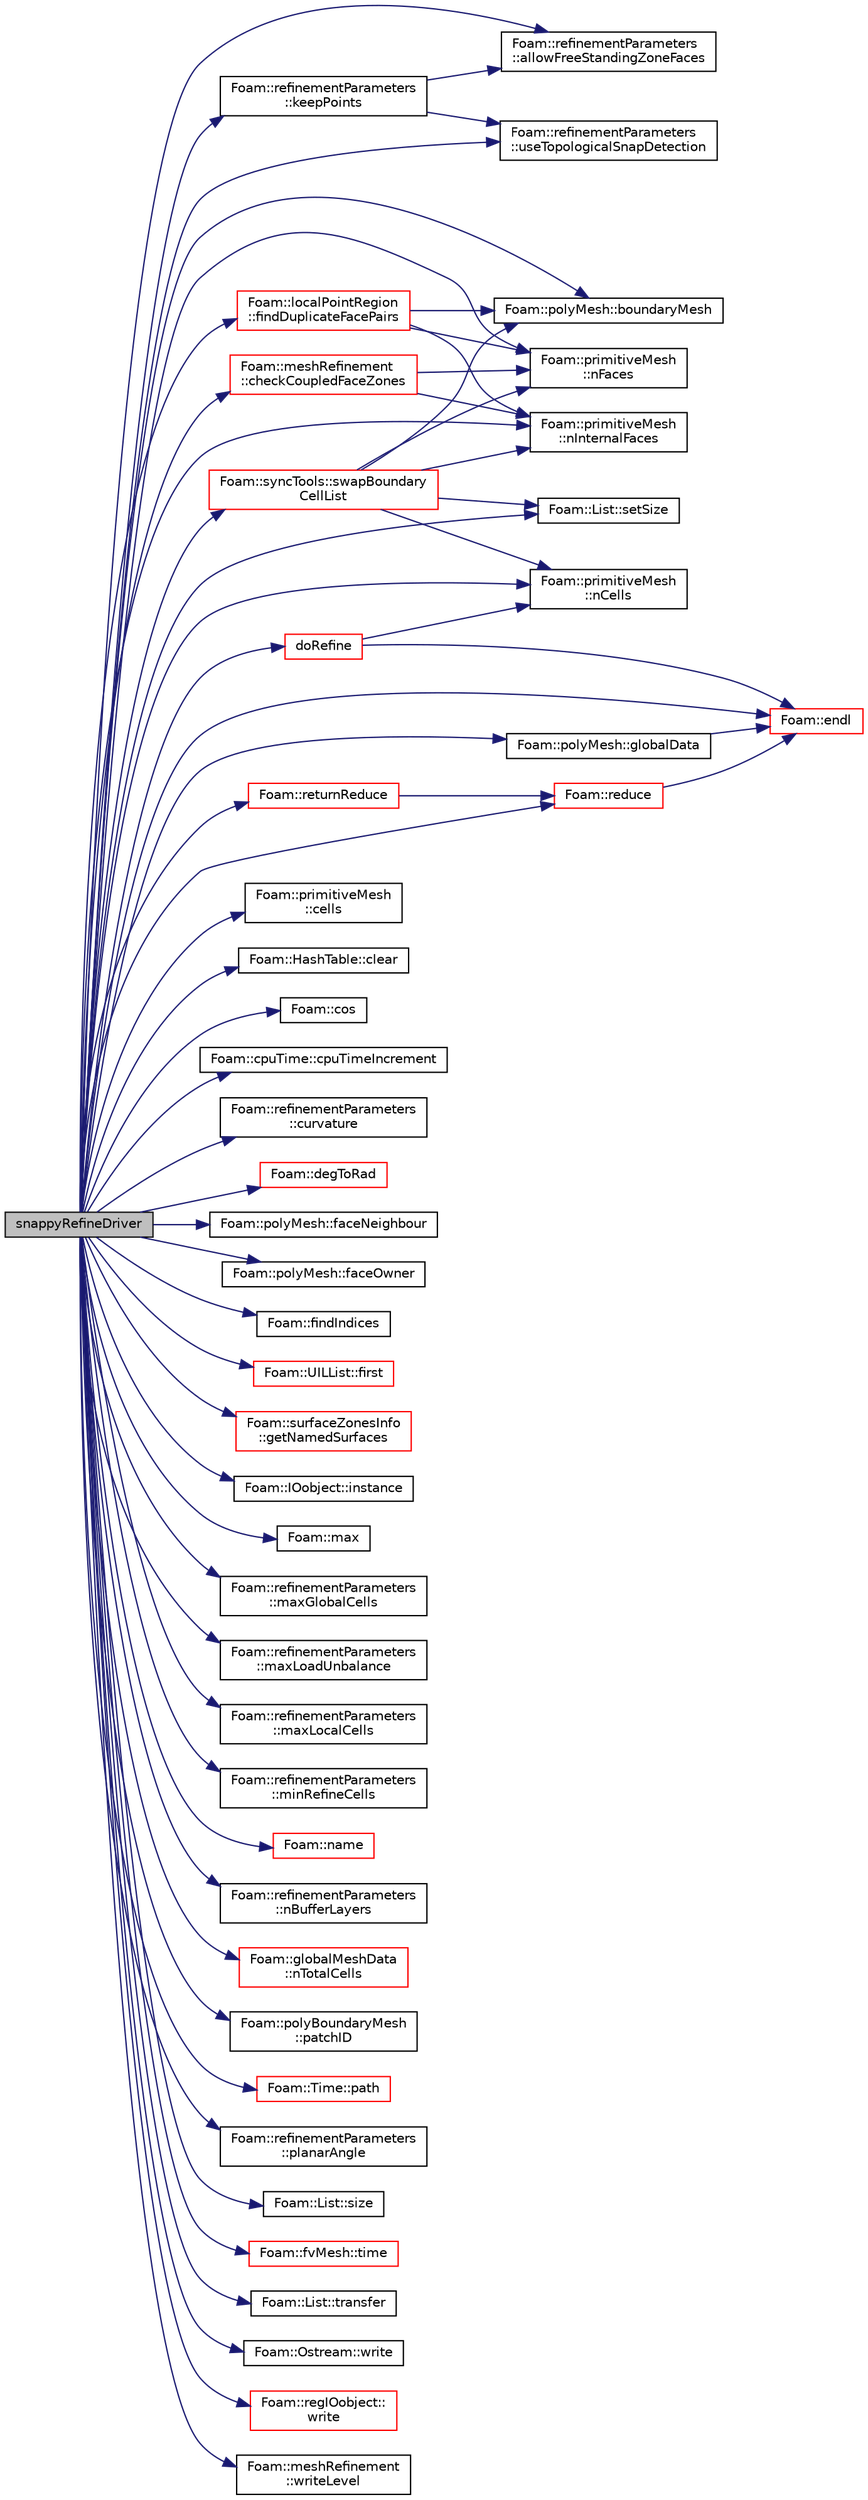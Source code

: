 digraph "snappyRefineDriver"
{
  bgcolor="transparent";
  edge [fontname="Helvetica",fontsize="10",labelfontname="Helvetica",labelfontsize="10"];
  node [fontname="Helvetica",fontsize="10",shape=record];
  rankdir="LR";
  Node0 [label="snappyRefineDriver",height=0.2,width=0.4,color="black", fillcolor="grey75", style="filled", fontcolor="black"];
  Node0 -> Node1 [color="midnightblue",fontsize="10",style="solid",fontname="Helvetica"];
  Node1 [label="Foam::refinementParameters\l::allowFreeStandingZoneFaces",height=0.2,width=0.4,color="black",URL="$a25901.html#abd530b1f125d219751b531ae0115c131",tooltip="Are zone faces allowed only inbetween different cell zones. "];
  Node0 -> Node2 [color="midnightblue",fontsize="10",style="solid",fontname="Helvetica"];
  Node2 [label="Foam::polyMesh::boundaryMesh",height=0.2,width=0.4,color="black",URL="$a28565.html#a9f2b68c134340291eda6197f47f25484",tooltip="Return boundary mesh. "];
  Node0 -> Node3 [color="midnightblue",fontsize="10",style="solid",fontname="Helvetica"];
  Node3 [label="Foam::primitiveMesh\l::cells",height=0.2,width=0.4,color="black",URL="$a28685.html#af19bf800d725a623c7b1d0101d65e7d3"];
  Node0 -> Node4 [color="midnightblue",fontsize="10",style="solid",fontname="Helvetica"];
  Node4 [label="Foam::meshRefinement\l::checkCoupledFaceZones",height=0.2,width=0.4,color="red",URL="$a25857.html#a9ba55ad37b0d2cb2314d246df7da8040",tooltip="Helper function: check that face zones are synced. "];
  Node4 -> Node60 [color="midnightblue",fontsize="10",style="solid",fontname="Helvetica"];
  Node60 [label="Foam::primitiveMesh\l::nFaces",height=0.2,width=0.4,color="black",URL="$a28685.html#abe602c985a3c9ffa67176e969e77ca6f"];
  Node4 -> Node120 [color="midnightblue",fontsize="10",style="solid",fontname="Helvetica"];
  Node120 [label="Foam::primitiveMesh\l::nInternalFaces",height=0.2,width=0.4,color="black",URL="$a28685.html#aa6c7965af1f30d16d9125deb981cbdb0"];
  Node0 -> Node358 [color="midnightblue",fontsize="10",style="solid",fontname="Helvetica"];
  Node358 [label="Foam::HashTable::clear",height=0.2,width=0.4,color="black",URL="$a26841.html#ac8bb3912a3ce86b15842e79d0b421204",tooltip="Clear all entries from table. "];
  Node0 -> Node403 [color="midnightblue",fontsize="10",style="solid",fontname="Helvetica"];
  Node403 [label="Foam::cos",height=0.2,width=0.4,color="black",URL="$a21851.html#aebb41a148f7cf44b63e12f69e487e49f"];
  Node0 -> Node404 [color="midnightblue",fontsize="10",style="solid",fontname="Helvetica"];
  Node404 [label="Foam::cpuTime::cpuTimeIncrement",height=0.2,width=0.4,color="black",URL="$a29837.html#a4175329836735c8e826766a016455fa1",tooltip="Return CPU time (in seconds) since last call to cpuTimeIncrement() "];
  Node0 -> Node405 [color="midnightblue",fontsize="10",style="solid",fontname="Helvetica"];
  Node405 [label="Foam::refinementParameters\l::curvature",height=0.2,width=0.4,color="black",URL="$a25901.html#a3389fd055a901d1d1b06a3dd7af12260",tooltip="Curvature. "];
  Node0 -> Node406 [color="midnightblue",fontsize="10",style="solid",fontname="Helvetica"];
  Node406 [label="Foam::degToRad",height=0.2,width=0.4,color="red",URL="$a21851.html#af706f965be4d1457b0f1e7fade1c0118",tooltip="Conversion from degrees to radians. "];
  Node0 -> Node407 [color="midnightblue",fontsize="10",style="solid",fontname="Helvetica"];
  Node407 [label="doRefine",height=0.2,width=0.4,color="red",URL="$a25917.html#a139ba4e0313668a135ae0a86b4468ea9",tooltip="Do all the refinement. "];
  Node407 -> Node12 [color="midnightblue",fontsize="10",style="solid",fontname="Helvetica"];
  Node12 [label="Foam::endl",height=0.2,width=0.4,color="red",URL="$a21851.html#a2db8fe02a0d3909e9351bb4275b23ce4",tooltip="Add newline and flush stream. "];
  Node407 -> Node174 [color="midnightblue",fontsize="10",style="solid",fontname="Helvetica"];
  Node174 [label="Foam::primitiveMesh\l::nCells",height=0.2,width=0.4,color="black",URL="$a28685.html#a13b94bdb0926552bf78ad5210a73a3d5"];
  Node0 -> Node12 [color="midnightblue",fontsize="10",style="solid",fontname="Helvetica"];
  Node0 -> Node442 [color="midnightblue",fontsize="10",style="solid",fontname="Helvetica"];
  Node442 [label="Foam::polyMesh::faceNeighbour",height=0.2,width=0.4,color="black",URL="$a28565.html#a9fb57b52c700ed61f09ada65412d13e3",tooltip="Return face neighbour. "];
  Node0 -> Node443 [color="midnightblue",fontsize="10",style="solid",fontname="Helvetica"];
  Node443 [label="Foam::polyMesh::faceOwner",height=0.2,width=0.4,color="black",URL="$a28565.html#a57752b49bfee23ca1944c3fb0493974f",tooltip="Return face owner. "];
  Node0 -> Node472 [color="midnightblue",fontsize="10",style="solid",fontname="Helvetica"];
  Node472 [label="Foam::localPointRegion\l::findDuplicateFacePairs",height=0.2,width=0.4,color="red",URL="$a26329.html#ada4b8f94bf6f76d8d4342d0d169ce358",tooltip="Helper routine to find all baffles (two boundary faces. "];
  Node472 -> Node2 [color="midnightblue",fontsize="10",style="solid",fontname="Helvetica"];
  Node472 -> Node60 [color="midnightblue",fontsize="10",style="solid",fontname="Helvetica"];
  Node472 -> Node120 [color="midnightblue",fontsize="10",style="solid",fontname="Helvetica"];
  Node0 -> Node485 [color="midnightblue",fontsize="10",style="solid",fontname="Helvetica"];
  Node485 [label="Foam::findIndices",height=0.2,width=0.4,color="black",URL="$a21851.html#a397299eb3cd05ecb81797e7109e2f0b9",tooltip="Find all occurences of given element. Linear search. "];
  Node0 -> Node486 [color="midnightblue",fontsize="10",style="solid",fontname="Helvetica"];
  Node486 [label="Foam::UILList::first",height=0.2,width=0.4,color="red",URL="$a26933.html#a68d6e164af407a653651666f97425150",tooltip="Return the first entry. "];
  Node0 -> Node487 [color="midnightblue",fontsize="10",style="solid",fontname="Helvetica"];
  Node487 [label="Foam::surfaceZonesInfo\l::getNamedSurfaces",height=0.2,width=0.4,color="red",URL="$a25885.html#a59d8871cd9c916017046af1f0a57c60f",tooltip="Get indices of named surfaces (surfaces with faceZoneName) "];
  Node0 -> Node177 [color="midnightblue",fontsize="10",style="solid",fontname="Helvetica"];
  Node177 [label="Foam::polyMesh::globalData",height=0.2,width=0.4,color="black",URL="$a28565.html#a5e9cb8eb9e52843d336386b13423d19c",tooltip="Return parallel info. "];
  Node177 -> Node12 [color="midnightblue",fontsize="10",style="solid",fontname="Helvetica"];
  Node0 -> Node207 [color="midnightblue",fontsize="10",style="solid",fontname="Helvetica"];
  Node207 [label="Foam::IOobject::instance",height=0.2,width=0.4,color="black",URL="$a27249.html#acac6de003b420b848571b5064e50ed89"];
  Node0 -> Node494 [color="midnightblue",fontsize="10",style="solid",fontname="Helvetica"];
  Node494 [label="Foam::refinementParameters\l::keepPoints",height=0.2,width=0.4,color="black",URL="$a25901.html#a2ab85f06d5302acd840275d53e66f5e9",tooltip="Areas to keep. "];
  Node494 -> Node1 [color="midnightblue",fontsize="10",style="solid",fontname="Helvetica"];
  Node494 -> Node495 [color="midnightblue",fontsize="10",style="solid",fontname="Helvetica"];
  Node495 [label="Foam::refinementParameters\l::useTopologicalSnapDetection",height=0.2,width=0.4,color="black",URL="$a25901.html#a49a8ed76ac3b0b050e04b0a3fddc498e",tooltip="Use old topology based problem-cell removal. "];
  Node0 -> Node97 [color="midnightblue",fontsize="10",style="solid",fontname="Helvetica"];
  Node97 [label="Foam::max",height=0.2,width=0.4,color="black",URL="$a21851.html#ac993e906cf2774ae77e666bc24e81733"];
  Node0 -> Node496 [color="midnightblue",fontsize="10",style="solid",fontname="Helvetica"];
  Node496 [label="Foam::refinementParameters\l::maxGlobalCells",height=0.2,width=0.4,color="black",URL="$a25901.html#ac70eb219df28d591055555815d6bfc8b",tooltip="Total number of cells. "];
  Node0 -> Node497 [color="midnightblue",fontsize="10",style="solid",fontname="Helvetica"];
  Node497 [label="Foam::refinementParameters\l::maxLoadUnbalance",height=0.2,width=0.4,color="black",URL="$a25901.html#aa5d0dedeb559e79e42f21796ad4dbf43",tooltip="Allowed load unbalance. "];
  Node0 -> Node498 [color="midnightblue",fontsize="10",style="solid",fontname="Helvetica"];
  Node498 [label="Foam::refinementParameters\l::maxLocalCells",height=0.2,width=0.4,color="black",URL="$a25901.html#a26f03fa38925255df21c344ebd193b7b",tooltip="Per processor max number of cells. "];
  Node0 -> Node499 [color="midnightblue",fontsize="10",style="solid",fontname="Helvetica"];
  Node499 [label="Foam::refinementParameters\l::minRefineCells",height=0.2,width=0.4,color="black",URL="$a25901.html#a40dfc1d672c179a918342dca6cdd4ada",tooltip="When to stop refining. "];
  Node0 -> Node57 [color="midnightblue",fontsize="10",style="solid",fontname="Helvetica"];
  Node57 [label="Foam::name",height=0.2,width=0.4,color="red",URL="$a21851.html#adcb0df2bd4953cb6bb390272d8263c3a",tooltip="Return a string representation of a complex. "];
  Node0 -> Node500 [color="midnightblue",fontsize="10",style="solid",fontname="Helvetica"];
  Node500 [label="Foam::refinementParameters\l::nBufferLayers",height=0.2,width=0.4,color="black",URL="$a25901.html#ad17dfb957c8e454268be4c28db4ab6ac",tooltip="Number of layers between different refinement levels. "];
  Node0 -> Node174 [color="midnightblue",fontsize="10",style="solid",fontname="Helvetica"];
  Node0 -> Node60 [color="midnightblue",fontsize="10",style="solid",fontname="Helvetica"];
  Node0 -> Node120 [color="midnightblue",fontsize="10",style="solid",fontname="Helvetica"];
  Node0 -> Node501 [color="midnightblue",fontsize="10",style="solid",fontname="Helvetica"];
  Node501 [label="Foam::globalMeshData\l::nTotalCells",height=0.2,width=0.4,color="red",URL="$a28485.html#af5f312e4d0bc5cbcc088e7c247d3a97a",tooltip="Return total number of cells in decomposed mesh. "];
  Node0 -> Node460 [color="midnightblue",fontsize="10",style="solid",fontname="Helvetica"];
  Node460 [label="Foam::polyBoundaryMesh\l::patchID",height=0.2,width=0.4,color="black",URL="$a28557.html#abd25b8071ecc034dbbf6772347ed9ce1",tooltip="Per boundary face label the patch index. "];
  Node0 -> Node565 [color="midnightblue",fontsize="10",style="solid",fontname="Helvetica"];
  Node565 [label="Foam::Time::path",height=0.2,width=0.4,color="red",URL="$a27457.html#a3a68a482f9904838898709bec94fedc5",tooltip="Return path. "];
  Node0 -> Node570 [color="midnightblue",fontsize="10",style="solid",fontname="Helvetica"];
  Node570 [label="Foam::refinementParameters\l::planarAngle",height=0.2,width=0.4,color="black",URL="$a25901.html#a105d9795866bddd714bf376ac60ff709",tooltip="Angle when two intersections are considered to be planar. "];
  Node0 -> Node144 [color="midnightblue",fontsize="10",style="solid",fontname="Helvetica"];
  Node144 [label="Foam::reduce",height=0.2,width=0.4,color="red",URL="$a21851.html#a7ffd6af4acc2eb9ba72ee296b5ecda23"];
  Node144 -> Node12 [color="midnightblue",fontsize="10",style="solid",fontname="Helvetica"];
  Node0 -> Node563 [color="midnightblue",fontsize="10",style="solid",fontname="Helvetica"];
  Node563 [label="Foam::returnReduce",height=0.2,width=0.4,color="red",URL="$a21851.html#a8d528a67d2a9c6fe4fb94bc86872624b"];
  Node563 -> Node144 [color="midnightblue",fontsize="10",style="solid",fontname="Helvetica"];
  Node0 -> Node75 [color="midnightblue",fontsize="10",style="solid",fontname="Helvetica"];
  Node75 [label="Foam::List::setSize",height=0.2,width=0.4,color="black",URL="$a26833.html#aedb985ffeaf1bdbfeccc2a8730405703",tooltip="Reset size of List. "];
  Node0 -> Node99 [color="midnightblue",fontsize="10",style="solid",fontname="Helvetica"];
  Node99 [label="Foam::List::size",height=0.2,width=0.4,color="black",URL="$a26833.html#a8a5f6fa29bd4b500caf186f60245b384",tooltip="Override size to be inconsistent with allocated storage. "];
  Node0 -> Node173 [color="midnightblue",fontsize="10",style="solid",fontname="Helvetica"];
  Node173 [label="Foam::syncTools::swapBoundary\lCellList",height=0.2,width=0.4,color="red",URL="$a28657.html#ac509eef6db47b0b87366229f2fb017f9",tooltip="Swap to obtain neighbour cell values for all boundary faces. "];
  Node173 -> Node174 [color="midnightblue",fontsize="10",style="solid",fontname="Helvetica"];
  Node173 -> Node2 [color="midnightblue",fontsize="10",style="solid",fontname="Helvetica"];
  Node173 -> Node60 [color="midnightblue",fontsize="10",style="solid",fontname="Helvetica"];
  Node173 -> Node120 [color="midnightblue",fontsize="10",style="solid",fontname="Helvetica"];
  Node173 -> Node75 [color="midnightblue",fontsize="10",style="solid",fontname="Helvetica"];
  Node0 -> Node220 [color="midnightblue",fontsize="10",style="solid",fontname="Helvetica"];
  Node220 [label="Foam::fvMesh::time",height=0.2,width=0.4,color="red",URL="$a23593.html#a0d94096809fe3376b29a2a29ca11bb18",tooltip="Return the top-level database. "];
  Node0 -> Node484 [color="midnightblue",fontsize="10",style="solid",fontname="Helvetica"];
  Node484 [label="Foam::List::transfer",height=0.2,width=0.4,color="black",URL="$a26833.html#a25ad1d2084d16b234b0cf91c07e832c0",tooltip="Transfer the contents of the argument List into this list. "];
  Node0 -> Node495 [color="midnightblue",fontsize="10",style="solid",fontname="Helvetica"];
  Node0 -> Node263 [color="midnightblue",fontsize="10",style="solid",fontname="Helvetica"];
  Node263 [label="Foam::Ostream::write",height=0.2,width=0.4,color="black",URL="$a27345.html#a81a19ad9e4098b4701cc8bab9a59d78b",tooltip="Write next token to stream. "];
  Node0 -> Node287 [color="midnightblue",fontsize="10",style="solid",fontname="Helvetica"];
  Node287 [label="Foam::regIOobject::\lwrite",height=0.2,width=0.4,color="red",URL="$a27441.html#ad48b7b943e88478c15879659cce7aebc",tooltip="Write using setting from DB. "];
  Node0 -> Node571 [color="midnightblue",fontsize="10",style="solid",fontname="Helvetica"];
  Node571 [label="Foam::meshRefinement\l::writeLevel",height=0.2,width=0.4,color="black",URL="$a25857.html#aeffc4049f055c08fd23bede34d7a1d0b",tooltip="Get/set write level. "];
}
